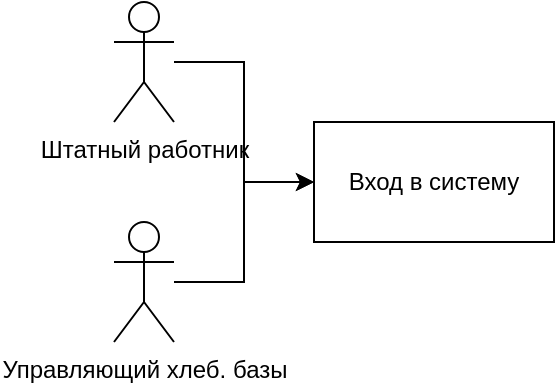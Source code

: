 <mxfile version="23.1.2" type="github">
  <diagram name="Page-1" id="b5b7bab2-c9e2-2cf4-8b2a-24fd1a2a6d21">
    <mxGraphModel dx="2074" dy="738" grid="1" gridSize="10" guides="1" tooltips="1" connect="1" arrows="1" fold="1" page="1" pageScale="1" pageWidth="827" pageHeight="1169" background="none" math="0" shadow="0">
      <root>
        <mxCell id="0" />
        <mxCell id="1" parent="0" />
        <mxCell id="uieNsBROH1hkp_Cc9gUN-10" value="" style="edgeStyle=orthogonalEdgeStyle;rounded=0;orthogonalLoop=1;jettySize=auto;html=1;" edge="1" parent="1" source="uieNsBROH1hkp_Cc9gUN-1" target="uieNsBROH1hkp_Cc9gUN-9">
          <mxGeometry relative="1" as="geometry" />
        </mxCell>
        <mxCell id="uieNsBROH1hkp_Cc9gUN-1" value="Штатный работник" style="shape=umlActor;verticalLabelPosition=bottom;verticalAlign=top;html=1;outlineConnect=0;" vertex="1" parent="1">
          <mxGeometry x="100" y="290" width="30" height="60" as="geometry" />
        </mxCell>
        <mxCell id="uieNsBROH1hkp_Cc9gUN-11" value="" style="edgeStyle=orthogonalEdgeStyle;rounded=0;orthogonalLoop=1;jettySize=auto;html=1;" edge="1" parent="1" source="uieNsBROH1hkp_Cc9gUN-8" target="uieNsBROH1hkp_Cc9gUN-9">
          <mxGeometry relative="1" as="geometry" />
        </mxCell>
        <mxCell id="uieNsBROH1hkp_Cc9gUN-8" value="Управляющий хлеб. базы" style="shape=umlActor;verticalLabelPosition=bottom;verticalAlign=top;html=1;outlineConnect=0;" vertex="1" parent="1">
          <mxGeometry x="100" y="400" width="30" height="60" as="geometry" />
        </mxCell>
        <mxCell id="uieNsBROH1hkp_Cc9gUN-9" value="Вход в систему" style="rounded=0;whiteSpace=wrap;html=1;" vertex="1" parent="1">
          <mxGeometry x="200" y="350" width="120" height="60" as="geometry" />
        </mxCell>
      </root>
    </mxGraphModel>
  </diagram>
</mxfile>
